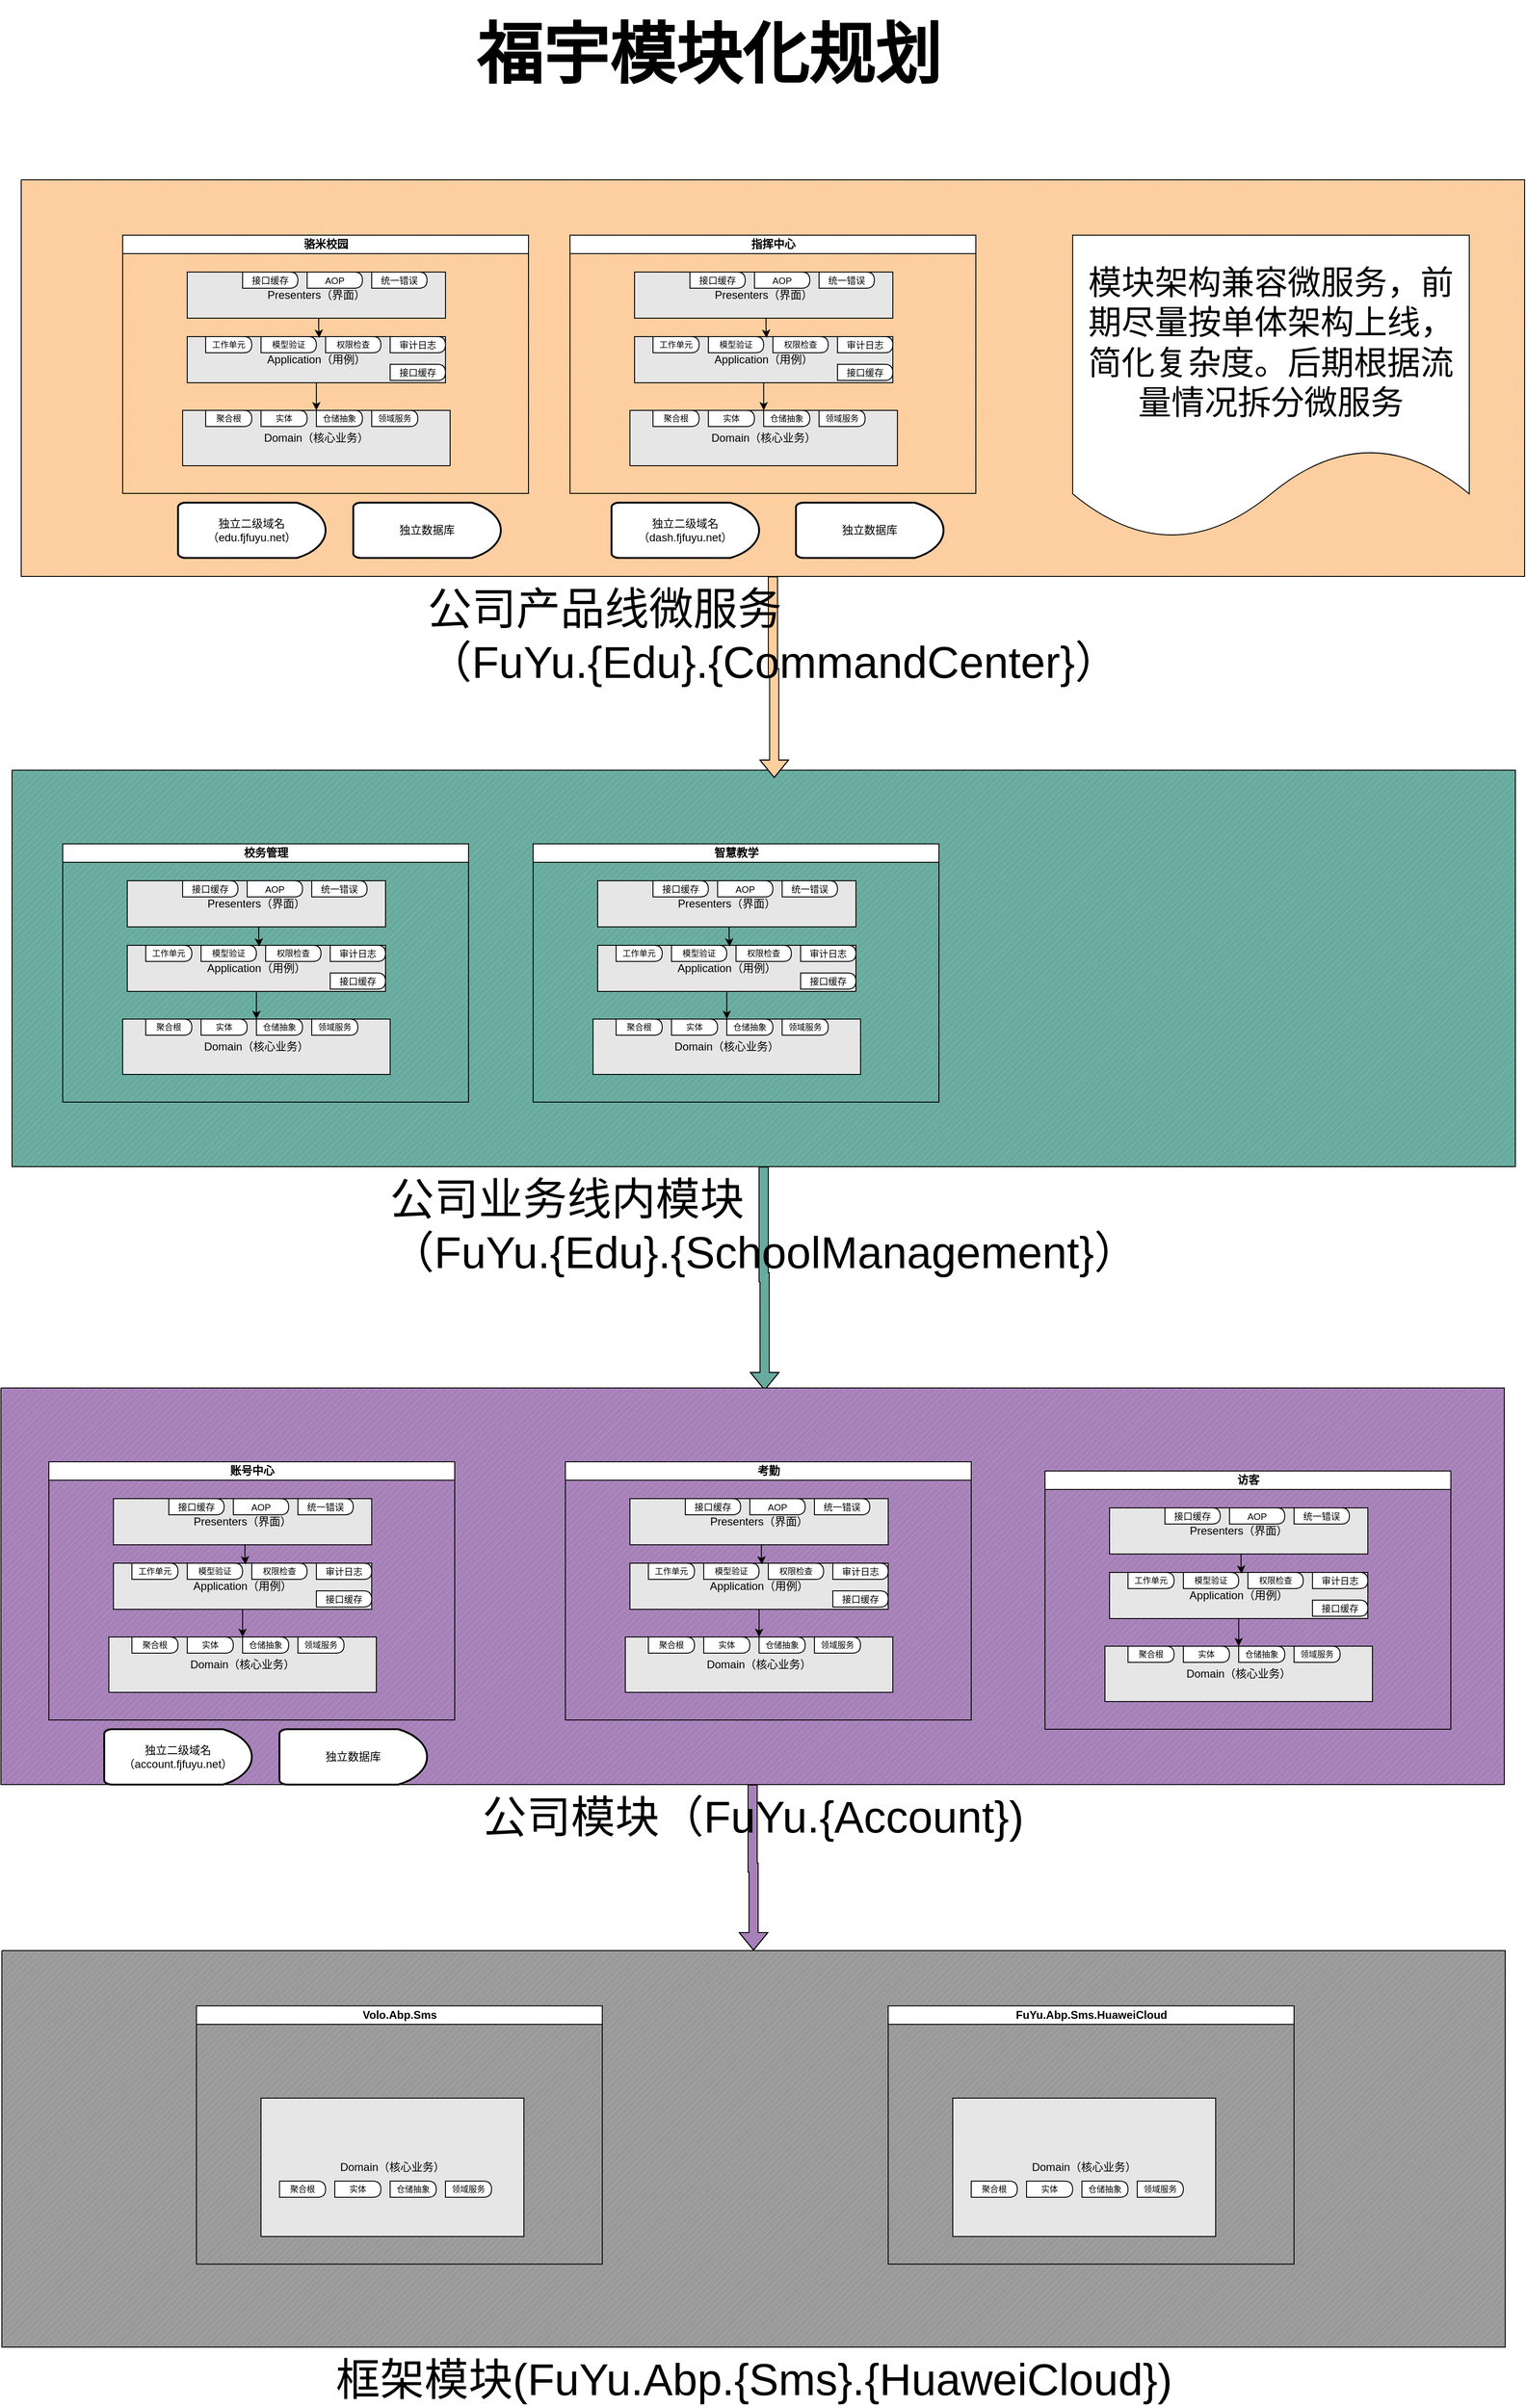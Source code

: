 <mxfile version="14.1.8" type="github">
  <diagram id="BtsXeyVJJ4-kWYxq3Xoa" name="Page-1">
    <mxGraphModel dx="2129" dy="870" grid="1" gridSize="10" guides="1" tooltips="1" connect="1" arrows="1" fold="1" page="1" pageScale="1" pageWidth="12000" pageHeight="16000" math="0" shadow="0">
      <root>
        <mxCell id="0" />
        <mxCell id="1" parent="0" />
        <mxCell id="oRWARCPo0QpvzxCij0XQ-233" style="edgeStyle=orthogonalEdgeStyle;shape=flexArrow;rounded=0;orthogonalLoop=1;jettySize=auto;html=1;exitX=0.5;exitY=1;exitDx=0;exitDy=0;exitPerimeter=0;fillColor=#67AB9F;entryX=0.508;entryY=0.006;entryDx=0;entryDy=0;entryPerimeter=0;" edge="1" parent="1" source="oRWARCPo0QpvzxCij0XQ-127" target="oRWARCPo0QpvzxCij0XQ-126">
          <mxGeometry relative="1" as="geometry">
            <mxPoint x="1645" y="1540" as="targetPoint" />
          </mxGeometry>
        </mxCell>
        <mxCell id="oRWARCPo0QpvzxCij0XQ-127" value="&lt;div style=&quot;text-align: left&quot;&gt;&lt;span style=&quot;font-size: 48px&quot;&gt;公司业务线内模块&lt;/span&gt;&lt;/div&gt;&lt;font style=&quot;font-size: 48px&quot;&gt;（FuYu.{Edu}.{SchoolManagement}）&lt;br&gt;&lt;/font&gt;" style="verticalLabelPosition=bottom;verticalAlign=top;html=1;shape=mxgraph.basic.patternFillRect;fillStyle=diag;step=5;fillStrokeWidth=0.2;fillStrokeColor=#dddddd;fillColor=#67AB9F;align=center;" vertex="1" parent="1">
          <mxGeometry x="830" y="880" width="1630" height="430" as="geometry" />
        </mxCell>
        <mxCell id="oRWARCPo0QpvzxCij0XQ-234" style="edgeStyle=orthogonalEdgeStyle;shape=flexArrow;rounded=0;orthogonalLoop=1;jettySize=auto;html=1;exitX=0.5;exitY=1;exitDx=0;exitDy=0;exitPerimeter=0;entryX=0.5;entryY=0;entryDx=0;entryDy=0;entryPerimeter=0;fillColor=#A680B8;" edge="1" parent="1" source="oRWARCPo0QpvzxCij0XQ-126" target="oRWARCPo0QpvzxCij0XQ-125">
          <mxGeometry relative="1" as="geometry" />
        </mxCell>
        <mxCell id="oRWARCPo0QpvzxCij0XQ-126" value="&lt;font style=&quot;font-size: 48px&quot;&gt;公司模块（FuYu.{Account})&lt;/font&gt;" style="verticalLabelPosition=bottom;verticalAlign=top;html=1;shape=mxgraph.basic.patternFillRect;fillStyle=diag;step=5;fillStrokeWidth=0.2;fillStrokeColor=#dddddd;fillColor=#A680B8;" vertex="1" parent="1">
          <mxGeometry x="818" y="1550" width="1630" height="430" as="geometry" />
        </mxCell>
        <mxCell id="oRWARCPo0QpvzxCij0XQ-125" value="&lt;font style=&quot;font-size: 48px&quot;&gt;框架模块(FuYu.Abp.{Sms}.{HuaweiCloud})&lt;/font&gt;" style="verticalLabelPosition=bottom;verticalAlign=top;html=1;shape=mxgraph.basic.patternFillRect;fillStyle=diag;step=5;fillStrokeWidth=0.2;fillStrokeColor=#dddddd;fillColor=#999999;" vertex="1" parent="1">
          <mxGeometry x="819" y="2160" width="1630" height="430" as="geometry" />
        </mxCell>
        <mxCell id="oRWARCPo0QpvzxCij0XQ-1" value="账号中心" style="swimlane;html=1;startSize=20;horizontal=1;containerType=tree;newEdgeStyle={&quot;edgeStyle&quot;:&quot;elbowEdgeStyle&quot;,&quot;startArrow&quot;:&quot;none&quot;,&quot;endArrow&quot;:&quot;none&quot;};" vertex="1" parent="1">
          <mxGeometry x="870" y="1630" width="440" height="280" as="geometry" />
        </mxCell>
        <UserObject label="Domain（核心业务）" treeRoot="1" id="oRWARCPo0QpvzxCij0XQ-4">
          <mxCell style="whiteSpace=wrap;html=1;align=center;treeFolding=1;treeMoving=1;newEdgeStyle={&quot;edgeStyle&quot;:&quot;elbowEdgeStyle&quot;,&quot;startArrow&quot;:&quot;none&quot;,&quot;endArrow&quot;:&quot;none&quot;};fillColor=#E6E6E6;" vertex="1" parent="oRWARCPo0QpvzxCij0XQ-1">
            <mxGeometry x="65" y="190" width="290" height="60" as="geometry" />
          </mxCell>
        </UserObject>
        <mxCell id="oRWARCPo0QpvzxCij0XQ-9" style="edgeStyle=orthogonalEdgeStyle;rounded=0;orthogonalLoop=1;jettySize=auto;html=1;exitX=0.5;exitY=1;exitDx=0;exitDy=0;" edge="1" parent="oRWARCPo0QpvzxCij0XQ-1" source="oRWARCPo0QpvzxCij0XQ-5" target="oRWARCPo0QpvzxCij0XQ-4">
          <mxGeometry relative="1" as="geometry" />
        </mxCell>
        <mxCell id="oRWARCPo0QpvzxCij0XQ-5" value="Application（用例）" style="whiteSpace=wrap;html=1;align=center;verticalAlign=middle;treeFolding=1;treeMoving=1;newEdgeStyle={&quot;edgeStyle&quot;:&quot;elbowEdgeStyle&quot;,&quot;startArrow&quot;:&quot;none&quot;,&quot;endArrow&quot;:&quot;none&quot;};fillColor=#E6E6E6;" vertex="1" parent="oRWARCPo0QpvzxCij0XQ-1">
          <mxGeometry x="70" y="110" width="280" height="50" as="geometry" />
        </mxCell>
        <UserObject label="Presenters" treeRoot="1" id="oRWARCPo0QpvzxCij0XQ-10">
          <mxCell style="whiteSpace=wrap;html=1;align=center;treeFolding=1;treeMoving=1;newEdgeStyle={&quot;edgeStyle&quot;:&quot;elbowEdgeStyle&quot;,&quot;startArrow&quot;:&quot;none&quot;,&quot;endArrow&quot;:&quot;none&quot;};" vertex="1" parent="oRWARCPo0QpvzxCij0XQ-1">
            <mxGeometry x="75" y="40" width="275" height="40" as="geometry" />
          </mxCell>
        </UserObject>
        <mxCell id="oRWARCPo0QpvzxCij0XQ-15" style="edgeStyle=orthogonalEdgeStyle;rounded=0;orthogonalLoop=1;jettySize=auto;html=1;entryX=0.511;entryY=0.028;entryDx=0;entryDy=0;entryPerimeter=0;" edge="1" parent="oRWARCPo0QpvzxCij0XQ-1" source="oRWARCPo0QpvzxCij0XQ-10" target="oRWARCPo0QpvzxCij0XQ-5">
          <mxGeometry relative="1" as="geometry">
            <mxPoint x="212.5" y="80" as="targetPoint" />
          </mxGeometry>
        </mxCell>
        <mxCell id="oRWARCPo0QpvzxCij0XQ-16" style="edgeStyle=orthogonalEdgeStyle;rounded=0;orthogonalLoop=1;jettySize=auto;html=1;entryX=0.511;entryY=0.028;entryDx=0;entryDy=0;entryPerimeter=0;" edge="1" target="oRWARCPo0QpvzxCij0XQ-17" source="oRWARCPo0QpvzxCij0XQ-10" parent="oRWARCPo0QpvzxCij0XQ-1">
          <mxGeometry relative="1" as="geometry">
            <mxPoint x="212.5" y="80" as="targetPoint" />
            <mxPoint x="522.5" y="220" as="sourcePoint" />
          </mxGeometry>
        </mxCell>
        <mxCell id="oRWARCPo0QpvzxCij0XQ-17" value="Presenters（界面）" style="whiteSpace=wrap;html=1;align=center;verticalAlign=middle;treeFolding=1;treeMoving=1;newEdgeStyle={&quot;edgeStyle&quot;:&quot;elbowEdgeStyle&quot;,&quot;startArrow&quot;:&quot;none&quot;,&quot;endArrow&quot;:&quot;none&quot;};fillColor=#E6E6E6;" vertex="1" parent="oRWARCPo0QpvzxCij0XQ-1">
          <mxGeometry x="70" y="40" width="280" height="50" as="geometry" />
        </mxCell>
        <mxCell id="oRWARCPo0QpvzxCij0XQ-21" value="&lt;font style=&quot;font-size: 9px&quot;&gt;工作单元&lt;/font&gt;" style="shape=delay;whiteSpace=wrap;html=1;fontSize=6;" vertex="1" parent="oRWARCPo0QpvzxCij0XQ-1">
          <mxGeometry x="90" y="110" width="50" height="17.5" as="geometry" />
        </mxCell>
        <mxCell id="oRWARCPo0QpvzxCij0XQ-22" value="&lt;font style=&quot;font-size: 9px&quot;&gt;模型验证&lt;/font&gt;" style="shape=delay;whiteSpace=wrap;html=1;fontSize=6;" vertex="1" parent="oRWARCPo0QpvzxCij0XQ-1">
          <mxGeometry x="150" y="110" width="60" height="17.5" as="geometry" />
        </mxCell>
        <mxCell id="oRWARCPo0QpvzxCij0XQ-23" value="&lt;font style=&quot;font-size: 9px&quot;&gt;权限检查&lt;/font&gt;" style="shape=delay;whiteSpace=wrap;html=1;fontSize=6;" vertex="1" parent="oRWARCPo0QpvzxCij0XQ-1">
          <mxGeometry x="220" y="110" width="60" height="17.5" as="geometry" />
        </mxCell>
        <mxCell id="oRWARCPo0QpvzxCij0XQ-24" value="&lt;font size=&quot;1&quot;&gt;审计日志&lt;/font&gt;" style="shape=delay;whiteSpace=wrap;html=1;fontSize=6;" vertex="1" parent="oRWARCPo0QpvzxCij0XQ-1">
          <mxGeometry x="290" y="110" width="60" height="17.5" as="geometry" />
        </mxCell>
        <mxCell id="oRWARCPo0QpvzxCij0XQ-25" value="&lt;font size=&quot;1&quot;&gt;接口缓存&lt;/font&gt;" style="shape=delay;whiteSpace=wrap;html=1;fontSize=6;" vertex="1" parent="oRWARCPo0QpvzxCij0XQ-1">
          <mxGeometry x="290" y="140" width="60" height="17.5" as="geometry" />
        </mxCell>
        <mxCell id="oRWARCPo0QpvzxCij0XQ-27" value="&lt;font size=&quot;1&quot;&gt;接口缓存&lt;/font&gt;" style="shape=delay;whiteSpace=wrap;html=1;fontSize=6;" vertex="1" parent="oRWARCPo0QpvzxCij0XQ-1">
          <mxGeometry x="130" y="40" width="60" height="17.5" as="geometry" />
        </mxCell>
        <mxCell id="oRWARCPo0QpvzxCij0XQ-28" value="&lt;font style=&quot;font-size: 9px&quot;&gt;聚合根&lt;/font&gt;" style="shape=delay;whiteSpace=wrap;html=1;fontSize=6;" vertex="1" parent="oRWARCPo0QpvzxCij0XQ-1">
          <mxGeometry x="90" y="190" width="50" height="17.5" as="geometry" />
        </mxCell>
        <mxCell id="oRWARCPo0QpvzxCij0XQ-29" value="&lt;font style=&quot;font-size: 9px&quot;&gt;实体&lt;/font&gt;" style="shape=delay;whiteSpace=wrap;html=1;fontSize=6;" vertex="1" parent="oRWARCPo0QpvzxCij0XQ-1">
          <mxGeometry x="150" y="190" width="50" height="17.5" as="geometry" />
        </mxCell>
        <mxCell id="oRWARCPo0QpvzxCij0XQ-30" value="&lt;font style=&quot;font-size: 9px&quot;&gt;仓储抽象&lt;/font&gt;" style="shape=delay;whiteSpace=wrap;html=1;fontSize=6;" vertex="1" parent="oRWARCPo0QpvzxCij0XQ-1">
          <mxGeometry x="210" y="190" width="50" height="17.5" as="geometry" />
        </mxCell>
        <mxCell id="oRWARCPo0QpvzxCij0XQ-32" value="&lt;font size=&quot;1&quot;&gt;AOP&lt;/font&gt;" style="shape=delay;whiteSpace=wrap;html=1;fontSize=6;" vertex="1" parent="oRWARCPo0QpvzxCij0XQ-1">
          <mxGeometry x="200" y="40" width="60" height="17.5" as="geometry" />
        </mxCell>
        <mxCell id="oRWARCPo0QpvzxCij0XQ-33" value="&lt;font size=&quot;1&quot;&gt;统一错误&lt;/font&gt;" style="shape=delay;whiteSpace=wrap;html=1;fontSize=6;" vertex="1" parent="oRWARCPo0QpvzxCij0XQ-1">
          <mxGeometry x="270" y="40" width="60" height="17.5" as="geometry" />
        </mxCell>
        <mxCell id="oRWARCPo0QpvzxCij0XQ-34" value="&lt;font style=&quot;font-size: 9px&quot;&gt;领域服务&lt;/font&gt;" style="shape=delay;whiteSpace=wrap;html=1;fontSize=6;" vertex="1" parent="oRWARCPo0QpvzxCij0XQ-1">
          <mxGeometry x="270" y="190" width="50" height="17.5" as="geometry" />
        </mxCell>
        <mxCell id="oRWARCPo0QpvzxCij0XQ-35" value="校务管理" style="swimlane;html=1;startSize=20;horizontal=1;containerType=tree;newEdgeStyle={&quot;edgeStyle&quot;:&quot;elbowEdgeStyle&quot;,&quot;startArrow&quot;:&quot;none&quot;,&quot;endArrow&quot;:&quot;none&quot;};" vertex="1" parent="1">
          <mxGeometry x="885" y="960" width="440" height="280" as="geometry" />
        </mxCell>
        <UserObject label="Domain（核心业务）" treeRoot="1" id="oRWARCPo0QpvzxCij0XQ-36">
          <mxCell style="whiteSpace=wrap;html=1;align=center;treeFolding=1;treeMoving=1;newEdgeStyle={&quot;edgeStyle&quot;:&quot;elbowEdgeStyle&quot;,&quot;startArrow&quot;:&quot;none&quot;,&quot;endArrow&quot;:&quot;none&quot;};fillColor=#E6E6E6;" vertex="1" parent="oRWARCPo0QpvzxCij0XQ-35">
            <mxGeometry x="65" y="190" width="290" height="60" as="geometry" />
          </mxCell>
        </UserObject>
        <mxCell id="oRWARCPo0QpvzxCij0XQ-37" style="edgeStyle=orthogonalEdgeStyle;rounded=0;orthogonalLoop=1;jettySize=auto;html=1;exitX=0.5;exitY=1;exitDx=0;exitDy=0;" edge="1" parent="oRWARCPo0QpvzxCij0XQ-35" source="oRWARCPo0QpvzxCij0XQ-38" target="oRWARCPo0QpvzxCij0XQ-36">
          <mxGeometry relative="1" as="geometry" />
        </mxCell>
        <mxCell id="oRWARCPo0QpvzxCij0XQ-38" value="Application（用例）" style="whiteSpace=wrap;html=1;align=center;verticalAlign=middle;treeFolding=1;treeMoving=1;newEdgeStyle={&quot;edgeStyle&quot;:&quot;elbowEdgeStyle&quot;,&quot;startArrow&quot;:&quot;none&quot;,&quot;endArrow&quot;:&quot;none&quot;};fillColor=#E6E6E6;" vertex="1" parent="oRWARCPo0QpvzxCij0XQ-35">
          <mxGeometry x="70" y="110" width="280" height="50" as="geometry" />
        </mxCell>
        <UserObject label="Presenters" treeRoot="1" id="oRWARCPo0QpvzxCij0XQ-39">
          <mxCell style="whiteSpace=wrap;html=1;align=center;treeFolding=1;treeMoving=1;newEdgeStyle={&quot;edgeStyle&quot;:&quot;elbowEdgeStyle&quot;,&quot;startArrow&quot;:&quot;none&quot;,&quot;endArrow&quot;:&quot;none&quot;};" vertex="1" parent="oRWARCPo0QpvzxCij0XQ-35">
            <mxGeometry x="75" y="40" width="275" height="40" as="geometry" />
          </mxCell>
        </UserObject>
        <mxCell id="oRWARCPo0QpvzxCij0XQ-40" style="edgeStyle=orthogonalEdgeStyle;rounded=0;orthogonalLoop=1;jettySize=auto;html=1;entryX=0.511;entryY=0.028;entryDx=0;entryDy=0;entryPerimeter=0;" edge="1" parent="oRWARCPo0QpvzxCij0XQ-35" source="oRWARCPo0QpvzxCij0XQ-39" target="oRWARCPo0QpvzxCij0XQ-38">
          <mxGeometry relative="1" as="geometry">
            <mxPoint x="212.5" y="80" as="targetPoint" />
          </mxGeometry>
        </mxCell>
        <mxCell id="oRWARCPo0QpvzxCij0XQ-41" style="edgeStyle=orthogonalEdgeStyle;rounded=0;orthogonalLoop=1;jettySize=auto;html=1;entryX=0.511;entryY=0.028;entryDx=0;entryDy=0;entryPerimeter=0;" edge="1" parent="oRWARCPo0QpvzxCij0XQ-35" source="oRWARCPo0QpvzxCij0XQ-39" target="oRWARCPo0QpvzxCij0XQ-42">
          <mxGeometry relative="1" as="geometry">
            <mxPoint x="212.5" y="80" as="targetPoint" />
            <mxPoint x="522.5" y="220" as="sourcePoint" />
          </mxGeometry>
        </mxCell>
        <mxCell id="oRWARCPo0QpvzxCij0XQ-42" value="Presenters（界面）" style="whiteSpace=wrap;html=1;align=center;verticalAlign=middle;treeFolding=1;treeMoving=1;newEdgeStyle={&quot;edgeStyle&quot;:&quot;elbowEdgeStyle&quot;,&quot;startArrow&quot;:&quot;none&quot;,&quot;endArrow&quot;:&quot;none&quot;};fillColor=#E6E6E6;" vertex="1" parent="oRWARCPo0QpvzxCij0XQ-35">
          <mxGeometry x="70" y="40" width="280" height="50" as="geometry" />
        </mxCell>
        <mxCell id="oRWARCPo0QpvzxCij0XQ-43" value="&lt;font style=&quot;font-size: 9px&quot;&gt;工作单元&lt;/font&gt;" style="shape=delay;whiteSpace=wrap;html=1;fontSize=6;" vertex="1" parent="oRWARCPo0QpvzxCij0XQ-35">
          <mxGeometry x="90" y="110" width="50" height="17.5" as="geometry" />
        </mxCell>
        <mxCell id="oRWARCPo0QpvzxCij0XQ-44" value="&lt;font style=&quot;font-size: 9px&quot;&gt;模型验证&lt;/font&gt;" style="shape=delay;whiteSpace=wrap;html=1;fontSize=6;" vertex="1" parent="oRWARCPo0QpvzxCij0XQ-35">
          <mxGeometry x="150" y="110" width="60" height="17.5" as="geometry" />
        </mxCell>
        <mxCell id="oRWARCPo0QpvzxCij0XQ-45" value="&lt;font style=&quot;font-size: 9px&quot;&gt;权限检查&lt;/font&gt;" style="shape=delay;whiteSpace=wrap;html=1;fontSize=6;" vertex="1" parent="oRWARCPo0QpvzxCij0XQ-35">
          <mxGeometry x="220" y="110" width="60" height="17.5" as="geometry" />
        </mxCell>
        <mxCell id="oRWARCPo0QpvzxCij0XQ-46" value="&lt;font size=&quot;1&quot;&gt;审计日志&lt;/font&gt;" style="shape=delay;whiteSpace=wrap;html=1;fontSize=6;" vertex="1" parent="oRWARCPo0QpvzxCij0XQ-35">
          <mxGeometry x="290" y="110" width="60" height="17.5" as="geometry" />
        </mxCell>
        <mxCell id="oRWARCPo0QpvzxCij0XQ-47" value="&lt;font size=&quot;1&quot;&gt;接口缓存&lt;/font&gt;" style="shape=delay;whiteSpace=wrap;html=1;fontSize=6;" vertex="1" parent="oRWARCPo0QpvzxCij0XQ-35">
          <mxGeometry x="290" y="140" width="60" height="17.5" as="geometry" />
        </mxCell>
        <mxCell id="oRWARCPo0QpvzxCij0XQ-48" value="&lt;font size=&quot;1&quot;&gt;接口缓存&lt;/font&gt;" style="shape=delay;whiteSpace=wrap;html=1;fontSize=6;" vertex="1" parent="oRWARCPo0QpvzxCij0XQ-35">
          <mxGeometry x="130" y="40" width="60" height="17.5" as="geometry" />
        </mxCell>
        <mxCell id="oRWARCPo0QpvzxCij0XQ-49" value="&lt;font style=&quot;font-size: 9px&quot;&gt;聚合根&lt;/font&gt;" style="shape=delay;whiteSpace=wrap;html=1;fontSize=6;" vertex="1" parent="oRWARCPo0QpvzxCij0XQ-35">
          <mxGeometry x="90" y="190" width="50" height="17.5" as="geometry" />
        </mxCell>
        <mxCell id="oRWARCPo0QpvzxCij0XQ-50" value="&lt;font style=&quot;font-size: 9px&quot;&gt;实体&lt;/font&gt;" style="shape=delay;whiteSpace=wrap;html=1;fontSize=6;" vertex="1" parent="oRWARCPo0QpvzxCij0XQ-35">
          <mxGeometry x="150" y="190" width="50" height="17.5" as="geometry" />
        </mxCell>
        <mxCell id="oRWARCPo0QpvzxCij0XQ-51" value="&lt;font style=&quot;font-size: 9px&quot;&gt;仓储抽象&lt;/font&gt;" style="shape=delay;whiteSpace=wrap;html=1;fontSize=6;" vertex="1" parent="oRWARCPo0QpvzxCij0XQ-35">
          <mxGeometry x="210" y="190" width="50" height="17.5" as="geometry" />
        </mxCell>
        <mxCell id="oRWARCPo0QpvzxCij0XQ-52" value="&lt;font size=&quot;1&quot;&gt;AOP&lt;/font&gt;" style="shape=delay;whiteSpace=wrap;html=1;fontSize=6;" vertex="1" parent="oRWARCPo0QpvzxCij0XQ-35">
          <mxGeometry x="200" y="40" width="60" height="17.5" as="geometry" />
        </mxCell>
        <mxCell id="oRWARCPo0QpvzxCij0XQ-53" value="&lt;font size=&quot;1&quot;&gt;统一错误&lt;/font&gt;" style="shape=delay;whiteSpace=wrap;html=1;fontSize=6;" vertex="1" parent="oRWARCPo0QpvzxCij0XQ-35">
          <mxGeometry x="270" y="40" width="60" height="17.5" as="geometry" />
        </mxCell>
        <mxCell id="oRWARCPo0QpvzxCij0XQ-54" value="&lt;font style=&quot;font-size: 9px&quot;&gt;领域服务&lt;/font&gt;" style="shape=delay;whiteSpace=wrap;html=1;fontSize=6;" vertex="1" parent="oRWARCPo0QpvzxCij0XQ-35">
          <mxGeometry x="270" y="190" width="50" height="17.5" as="geometry" />
        </mxCell>
        <mxCell id="oRWARCPo0QpvzxCij0XQ-56" value="Volo.Abp.Sms" style="swimlane;html=1;startSize=20;horizontal=1;containerType=tree;newEdgeStyle={&quot;edgeStyle&quot;:&quot;elbowEdgeStyle&quot;,&quot;startArrow&quot;:&quot;none&quot;,&quot;endArrow&quot;:&quot;none&quot;};" vertex="1" parent="1">
          <mxGeometry x="1030" y="2220" width="440" height="280" as="geometry" />
        </mxCell>
        <UserObject label="Domain（核心业务）" treeRoot="1" id="oRWARCPo0QpvzxCij0XQ-57">
          <mxCell style="whiteSpace=wrap;html=1;align=center;treeFolding=1;treeMoving=1;newEdgeStyle={&quot;edgeStyle&quot;:&quot;elbowEdgeStyle&quot;,&quot;startArrow&quot;:&quot;none&quot;,&quot;endArrow&quot;:&quot;none&quot;};fillColor=#E6E6E6;" vertex="1" parent="oRWARCPo0QpvzxCij0XQ-56">
            <mxGeometry x="70" y="100" width="285" height="150" as="geometry" />
          </mxCell>
        </UserObject>
        <mxCell id="oRWARCPo0QpvzxCij0XQ-70" value="&lt;font style=&quot;font-size: 9px&quot;&gt;聚合根&lt;/font&gt;" style="shape=delay;whiteSpace=wrap;html=1;fontSize=6;" vertex="1" parent="oRWARCPo0QpvzxCij0XQ-56">
          <mxGeometry x="90" y="190" width="50" height="17.5" as="geometry" />
        </mxCell>
        <mxCell id="oRWARCPo0QpvzxCij0XQ-71" value="&lt;font style=&quot;font-size: 9px&quot;&gt;实体&lt;/font&gt;" style="shape=delay;whiteSpace=wrap;html=1;fontSize=6;" vertex="1" parent="oRWARCPo0QpvzxCij0XQ-56">
          <mxGeometry x="150" y="190" width="50" height="17.5" as="geometry" />
        </mxCell>
        <mxCell id="oRWARCPo0QpvzxCij0XQ-72" value="&lt;font style=&quot;font-size: 9px&quot;&gt;仓储抽象&lt;/font&gt;" style="shape=delay;whiteSpace=wrap;html=1;fontSize=6;" vertex="1" parent="oRWARCPo0QpvzxCij0XQ-56">
          <mxGeometry x="210" y="190" width="50" height="17.5" as="geometry" />
        </mxCell>
        <mxCell id="oRWARCPo0QpvzxCij0XQ-75" value="&lt;font style=&quot;font-size: 9px&quot;&gt;领域服务&lt;/font&gt;" style="shape=delay;whiteSpace=wrap;html=1;fontSize=6;" vertex="1" parent="oRWARCPo0QpvzxCij0XQ-56">
          <mxGeometry x="270" y="190" width="50" height="17.5" as="geometry" />
        </mxCell>
        <mxCell id="oRWARCPo0QpvzxCij0XQ-114" value="FuYu.Abp.Sms.HuaweiCloud" style="swimlane;html=1;startSize=20;horizontal=1;containerType=tree;newEdgeStyle={&quot;edgeStyle&quot;:&quot;elbowEdgeStyle&quot;,&quot;startArrow&quot;:&quot;none&quot;,&quot;endArrow&quot;:&quot;none&quot;};" vertex="1" parent="1">
          <mxGeometry x="1780" y="2220" width="440" height="280" as="geometry" />
        </mxCell>
        <UserObject label="Domain（核心业务）" treeRoot="1" id="oRWARCPo0QpvzxCij0XQ-115">
          <mxCell style="whiteSpace=wrap;html=1;align=center;treeFolding=1;treeMoving=1;newEdgeStyle={&quot;edgeStyle&quot;:&quot;elbowEdgeStyle&quot;,&quot;startArrow&quot;:&quot;none&quot;,&quot;endArrow&quot;:&quot;none&quot;};fillColor=#E6E6E6;" vertex="1" parent="oRWARCPo0QpvzxCij0XQ-114">
            <mxGeometry x="70" y="100" width="285" height="150" as="geometry" />
          </mxCell>
        </UserObject>
        <mxCell id="oRWARCPo0QpvzxCij0XQ-116" value="&lt;font style=&quot;font-size: 9px&quot;&gt;聚合根&lt;/font&gt;" style="shape=delay;whiteSpace=wrap;html=1;fontSize=6;" vertex="1" parent="oRWARCPo0QpvzxCij0XQ-114">
          <mxGeometry x="90" y="190" width="50" height="17.5" as="geometry" />
        </mxCell>
        <mxCell id="oRWARCPo0QpvzxCij0XQ-117" value="&lt;font style=&quot;font-size: 9px&quot;&gt;实体&lt;/font&gt;" style="shape=delay;whiteSpace=wrap;html=1;fontSize=6;" vertex="1" parent="oRWARCPo0QpvzxCij0XQ-114">
          <mxGeometry x="150" y="190" width="50" height="17.5" as="geometry" />
        </mxCell>
        <mxCell id="oRWARCPo0QpvzxCij0XQ-118" value="&lt;font style=&quot;font-size: 9px&quot;&gt;仓储抽象&lt;/font&gt;" style="shape=delay;whiteSpace=wrap;html=1;fontSize=6;" vertex="1" parent="oRWARCPo0QpvzxCij0XQ-114">
          <mxGeometry x="210" y="190" width="50" height="17.5" as="geometry" />
        </mxCell>
        <mxCell id="oRWARCPo0QpvzxCij0XQ-119" value="&lt;font style=&quot;font-size: 9px&quot;&gt;领域服务&lt;/font&gt;" style="shape=delay;whiteSpace=wrap;html=1;fontSize=6;" vertex="1" parent="oRWARCPo0QpvzxCij0XQ-114">
          <mxGeometry x="270" y="190" width="50" height="17.5" as="geometry" />
        </mxCell>
        <mxCell id="oRWARCPo0QpvzxCij0XQ-131" value="智慧教学" style="swimlane;html=1;startSize=20;horizontal=1;containerType=tree;newEdgeStyle={&quot;edgeStyle&quot;:&quot;elbowEdgeStyle&quot;,&quot;startArrow&quot;:&quot;none&quot;,&quot;endArrow&quot;:&quot;none&quot;};" vertex="1" parent="1">
          <mxGeometry x="1395" y="960" width="440" height="280" as="geometry" />
        </mxCell>
        <UserObject label="Domain（核心业务）" treeRoot="1" id="oRWARCPo0QpvzxCij0XQ-132">
          <mxCell style="whiteSpace=wrap;html=1;align=center;treeFolding=1;treeMoving=1;newEdgeStyle={&quot;edgeStyle&quot;:&quot;elbowEdgeStyle&quot;,&quot;startArrow&quot;:&quot;none&quot;,&quot;endArrow&quot;:&quot;none&quot;};fillColor=#E6E6E6;" vertex="1" parent="oRWARCPo0QpvzxCij0XQ-131">
            <mxGeometry x="65" y="190" width="290" height="60" as="geometry" />
          </mxCell>
        </UserObject>
        <mxCell id="oRWARCPo0QpvzxCij0XQ-133" style="edgeStyle=orthogonalEdgeStyle;rounded=0;orthogonalLoop=1;jettySize=auto;html=1;exitX=0.5;exitY=1;exitDx=0;exitDy=0;" edge="1" parent="oRWARCPo0QpvzxCij0XQ-131" source="oRWARCPo0QpvzxCij0XQ-134" target="oRWARCPo0QpvzxCij0XQ-132">
          <mxGeometry relative="1" as="geometry" />
        </mxCell>
        <mxCell id="oRWARCPo0QpvzxCij0XQ-134" value="Application（用例）" style="whiteSpace=wrap;html=1;align=center;verticalAlign=middle;treeFolding=1;treeMoving=1;newEdgeStyle={&quot;edgeStyle&quot;:&quot;elbowEdgeStyle&quot;,&quot;startArrow&quot;:&quot;none&quot;,&quot;endArrow&quot;:&quot;none&quot;};fillColor=#E6E6E6;" vertex="1" parent="oRWARCPo0QpvzxCij0XQ-131">
          <mxGeometry x="70" y="110" width="280" height="50" as="geometry" />
        </mxCell>
        <UserObject label="Presenters" treeRoot="1" id="oRWARCPo0QpvzxCij0XQ-135">
          <mxCell style="whiteSpace=wrap;html=1;align=center;treeFolding=1;treeMoving=1;newEdgeStyle={&quot;edgeStyle&quot;:&quot;elbowEdgeStyle&quot;,&quot;startArrow&quot;:&quot;none&quot;,&quot;endArrow&quot;:&quot;none&quot;};" vertex="1" parent="oRWARCPo0QpvzxCij0XQ-131">
            <mxGeometry x="75" y="40" width="275" height="40" as="geometry" />
          </mxCell>
        </UserObject>
        <mxCell id="oRWARCPo0QpvzxCij0XQ-136" style="edgeStyle=orthogonalEdgeStyle;rounded=0;orthogonalLoop=1;jettySize=auto;html=1;entryX=0.511;entryY=0.028;entryDx=0;entryDy=0;entryPerimeter=0;" edge="1" parent="oRWARCPo0QpvzxCij0XQ-131" source="oRWARCPo0QpvzxCij0XQ-135" target="oRWARCPo0QpvzxCij0XQ-134">
          <mxGeometry relative="1" as="geometry">
            <mxPoint x="212.5" y="80" as="targetPoint" />
          </mxGeometry>
        </mxCell>
        <mxCell id="oRWARCPo0QpvzxCij0XQ-137" style="edgeStyle=orthogonalEdgeStyle;rounded=0;orthogonalLoop=1;jettySize=auto;html=1;entryX=0.511;entryY=0.028;entryDx=0;entryDy=0;entryPerimeter=0;" edge="1" parent="oRWARCPo0QpvzxCij0XQ-131" source="oRWARCPo0QpvzxCij0XQ-135" target="oRWARCPo0QpvzxCij0XQ-138">
          <mxGeometry relative="1" as="geometry">
            <mxPoint x="212.5" y="80" as="targetPoint" />
            <mxPoint x="522.5" y="220" as="sourcePoint" />
          </mxGeometry>
        </mxCell>
        <mxCell id="oRWARCPo0QpvzxCij0XQ-138" value="Presenters（界面）" style="whiteSpace=wrap;html=1;align=center;verticalAlign=middle;treeFolding=1;treeMoving=1;newEdgeStyle={&quot;edgeStyle&quot;:&quot;elbowEdgeStyle&quot;,&quot;startArrow&quot;:&quot;none&quot;,&quot;endArrow&quot;:&quot;none&quot;};fillColor=#E6E6E6;" vertex="1" parent="oRWARCPo0QpvzxCij0XQ-131">
          <mxGeometry x="70" y="40" width="280" height="50" as="geometry" />
        </mxCell>
        <mxCell id="oRWARCPo0QpvzxCij0XQ-139" value="&lt;font style=&quot;font-size: 9px&quot;&gt;工作单元&lt;/font&gt;" style="shape=delay;whiteSpace=wrap;html=1;fontSize=6;" vertex="1" parent="oRWARCPo0QpvzxCij0XQ-131">
          <mxGeometry x="90" y="110" width="50" height="17.5" as="geometry" />
        </mxCell>
        <mxCell id="oRWARCPo0QpvzxCij0XQ-140" value="&lt;font style=&quot;font-size: 9px&quot;&gt;模型验证&lt;/font&gt;" style="shape=delay;whiteSpace=wrap;html=1;fontSize=6;" vertex="1" parent="oRWARCPo0QpvzxCij0XQ-131">
          <mxGeometry x="150" y="110" width="60" height="17.5" as="geometry" />
        </mxCell>
        <mxCell id="oRWARCPo0QpvzxCij0XQ-141" value="&lt;font style=&quot;font-size: 9px&quot;&gt;权限检查&lt;/font&gt;" style="shape=delay;whiteSpace=wrap;html=1;fontSize=6;" vertex="1" parent="oRWARCPo0QpvzxCij0XQ-131">
          <mxGeometry x="220" y="110" width="60" height="17.5" as="geometry" />
        </mxCell>
        <mxCell id="oRWARCPo0QpvzxCij0XQ-142" value="&lt;font size=&quot;1&quot;&gt;审计日志&lt;/font&gt;" style="shape=delay;whiteSpace=wrap;html=1;fontSize=6;" vertex="1" parent="oRWARCPo0QpvzxCij0XQ-131">
          <mxGeometry x="290" y="110" width="60" height="17.5" as="geometry" />
        </mxCell>
        <mxCell id="oRWARCPo0QpvzxCij0XQ-143" value="&lt;font size=&quot;1&quot;&gt;接口缓存&lt;/font&gt;" style="shape=delay;whiteSpace=wrap;html=1;fontSize=6;" vertex="1" parent="oRWARCPo0QpvzxCij0XQ-131">
          <mxGeometry x="290" y="140" width="60" height="17.5" as="geometry" />
        </mxCell>
        <mxCell id="oRWARCPo0QpvzxCij0XQ-144" value="&lt;font size=&quot;1&quot;&gt;接口缓存&lt;/font&gt;" style="shape=delay;whiteSpace=wrap;html=1;fontSize=6;" vertex="1" parent="oRWARCPo0QpvzxCij0XQ-131">
          <mxGeometry x="130" y="40" width="60" height="17.5" as="geometry" />
        </mxCell>
        <mxCell id="oRWARCPo0QpvzxCij0XQ-145" value="&lt;font style=&quot;font-size: 9px&quot;&gt;聚合根&lt;/font&gt;" style="shape=delay;whiteSpace=wrap;html=1;fontSize=6;" vertex="1" parent="oRWARCPo0QpvzxCij0XQ-131">
          <mxGeometry x="90" y="190" width="50" height="17.5" as="geometry" />
        </mxCell>
        <mxCell id="oRWARCPo0QpvzxCij0XQ-146" value="&lt;font style=&quot;font-size: 9px&quot;&gt;实体&lt;/font&gt;" style="shape=delay;whiteSpace=wrap;html=1;fontSize=6;" vertex="1" parent="oRWARCPo0QpvzxCij0XQ-131">
          <mxGeometry x="150" y="190" width="50" height="17.5" as="geometry" />
        </mxCell>
        <mxCell id="oRWARCPo0QpvzxCij0XQ-147" value="&lt;font style=&quot;font-size: 9px&quot;&gt;仓储抽象&lt;/font&gt;" style="shape=delay;whiteSpace=wrap;html=1;fontSize=6;" vertex="1" parent="oRWARCPo0QpvzxCij0XQ-131">
          <mxGeometry x="210" y="190" width="50" height="17.5" as="geometry" />
        </mxCell>
        <mxCell id="oRWARCPo0QpvzxCij0XQ-148" value="&lt;font size=&quot;1&quot;&gt;AOP&lt;/font&gt;" style="shape=delay;whiteSpace=wrap;html=1;fontSize=6;" vertex="1" parent="oRWARCPo0QpvzxCij0XQ-131">
          <mxGeometry x="200" y="40" width="60" height="17.5" as="geometry" />
        </mxCell>
        <mxCell id="oRWARCPo0QpvzxCij0XQ-149" value="&lt;font size=&quot;1&quot;&gt;统一错误&lt;/font&gt;" style="shape=delay;whiteSpace=wrap;html=1;fontSize=6;" vertex="1" parent="oRWARCPo0QpvzxCij0XQ-131">
          <mxGeometry x="270" y="40" width="60" height="17.5" as="geometry" />
        </mxCell>
        <mxCell id="oRWARCPo0QpvzxCij0XQ-150" value="&lt;font style=&quot;font-size: 9px&quot;&gt;领域服务&lt;/font&gt;" style="shape=delay;whiteSpace=wrap;html=1;fontSize=6;" vertex="1" parent="oRWARCPo0QpvzxCij0XQ-131">
          <mxGeometry x="270" y="190" width="50" height="17.5" as="geometry" />
        </mxCell>
        <mxCell id="oRWARCPo0QpvzxCij0XQ-232" style="edgeStyle=orthogonalEdgeStyle;rounded=0;orthogonalLoop=1;jettySize=auto;html=1;entryX=0.507;entryY=0.02;entryDx=0;entryDy=0;entryPerimeter=0;shape=flexArrow;fillColor=#FFCE9F;" edge="1" parent="1" source="oRWARCPo0QpvzxCij0XQ-151" target="oRWARCPo0QpvzxCij0XQ-127">
          <mxGeometry relative="1" as="geometry" />
        </mxCell>
        <mxCell id="oRWARCPo0QpvzxCij0XQ-151" value="&lt;div style=&quot;text-align: left&quot;&gt;&lt;span style=&quot;font-size: 48px&quot;&gt;公司产品线微服务&lt;/span&gt;&lt;/div&gt;&lt;font style=&quot;font-size: 48px&quot;&gt;（FuYu.{Edu}.{CommandCenter}）&lt;br&gt;&lt;/font&gt;" style="verticalLabelPosition=bottom;verticalAlign=top;html=1;shape=mxgraph.basic.patternFillRect;fillStyle=diag;step=5;fillStrokeWidth=0.2;fillStrokeColor=#dddddd;fillColor=#FFCE9F;align=center;" vertex="1" parent="1">
          <mxGeometry x="840" y="240" width="1630" height="430" as="geometry" />
        </mxCell>
        <mxCell id="oRWARCPo0QpvzxCij0XQ-152" value="考勤" style="swimlane;html=1;startSize=20;horizontal=1;containerType=tree;newEdgeStyle={&quot;edgeStyle&quot;:&quot;elbowEdgeStyle&quot;,&quot;startArrow&quot;:&quot;none&quot;,&quot;endArrow&quot;:&quot;none&quot;};" vertex="1" parent="1">
          <mxGeometry x="1430" y="1630" width="440" height="280" as="geometry" />
        </mxCell>
        <UserObject label="Domain（核心业务）" treeRoot="1" id="oRWARCPo0QpvzxCij0XQ-153">
          <mxCell style="whiteSpace=wrap;html=1;align=center;treeFolding=1;treeMoving=1;newEdgeStyle={&quot;edgeStyle&quot;:&quot;elbowEdgeStyle&quot;,&quot;startArrow&quot;:&quot;none&quot;,&quot;endArrow&quot;:&quot;none&quot;};fillColor=#E6E6E6;" vertex="1" parent="oRWARCPo0QpvzxCij0XQ-152">
            <mxGeometry x="65" y="190" width="290" height="60" as="geometry" />
          </mxCell>
        </UserObject>
        <mxCell id="oRWARCPo0QpvzxCij0XQ-154" style="edgeStyle=orthogonalEdgeStyle;rounded=0;orthogonalLoop=1;jettySize=auto;html=1;exitX=0.5;exitY=1;exitDx=0;exitDy=0;" edge="1" parent="oRWARCPo0QpvzxCij0XQ-152" source="oRWARCPo0QpvzxCij0XQ-155" target="oRWARCPo0QpvzxCij0XQ-153">
          <mxGeometry relative="1" as="geometry" />
        </mxCell>
        <mxCell id="oRWARCPo0QpvzxCij0XQ-155" value="Application（用例）" style="whiteSpace=wrap;html=1;align=center;verticalAlign=middle;treeFolding=1;treeMoving=1;newEdgeStyle={&quot;edgeStyle&quot;:&quot;elbowEdgeStyle&quot;,&quot;startArrow&quot;:&quot;none&quot;,&quot;endArrow&quot;:&quot;none&quot;};fillColor=#E6E6E6;" vertex="1" parent="oRWARCPo0QpvzxCij0XQ-152">
          <mxGeometry x="70" y="110" width="280" height="50" as="geometry" />
        </mxCell>
        <UserObject label="Presenters" treeRoot="1" id="oRWARCPo0QpvzxCij0XQ-156">
          <mxCell style="whiteSpace=wrap;html=1;align=center;treeFolding=1;treeMoving=1;newEdgeStyle={&quot;edgeStyle&quot;:&quot;elbowEdgeStyle&quot;,&quot;startArrow&quot;:&quot;none&quot;,&quot;endArrow&quot;:&quot;none&quot;};" vertex="1" parent="oRWARCPo0QpvzxCij0XQ-152">
            <mxGeometry x="75" y="40" width="275" height="40" as="geometry" />
          </mxCell>
        </UserObject>
        <mxCell id="oRWARCPo0QpvzxCij0XQ-157" style="edgeStyle=orthogonalEdgeStyle;rounded=0;orthogonalLoop=1;jettySize=auto;html=1;entryX=0.511;entryY=0.028;entryDx=0;entryDy=0;entryPerimeter=0;" edge="1" parent="oRWARCPo0QpvzxCij0XQ-152" source="oRWARCPo0QpvzxCij0XQ-156" target="oRWARCPo0QpvzxCij0XQ-155">
          <mxGeometry relative="1" as="geometry">
            <mxPoint x="212.5" y="80" as="targetPoint" />
          </mxGeometry>
        </mxCell>
        <mxCell id="oRWARCPo0QpvzxCij0XQ-158" style="edgeStyle=orthogonalEdgeStyle;rounded=0;orthogonalLoop=1;jettySize=auto;html=1;entryX=0.511;entryY=0.028;entryDx=0;entryDy=0;entryPerimeter=0;" edge="1" parent="oRWARCPo0QpvzxCij0XQ-152" source="oRWARCPo0QpvzxCij0XQ-156" target="oRWARCPo0QpvzxCij0XQ-159">
          <mxGeometry relative="1" as="geometry">
            <mxPoint x="212.5" y="80" as="targetPoint" />
            <mxPoint x="522.5" y="220" as="sourcePoint" />
          </mxGeometry>
        </mxCell>
        <mxCell id="oRWARCPo0QpvzxCij0XQ-159" value="Presenters（界面）" style="whiteSpace=wrap;html=1;align=center;verticalAlign=middle;treeFolding=1;treeMoving=1;newEdgeStyle={&quot;edgeStyle&quot;:&quot;elbowEdgeStyle&quot;,&quot;startArrow&quot;:&quot;none&quot;,&quot;endArrow&quot;:&quot;none&quot;};fillColor=#E6E6E6;" vertex="1" parent="oRWARCPo0QpvzxCij0XQ-152">
          <mxGeometry x="70" y="40" width="280" height="50" as="geometry" />
        </mxCell>
        <mxCell id="oRWARCPo0QpvzxCij0XQ-160" value="&lt;font style=&quot;font-size: 9px&quot;&gt;工作单元&lt;/font&gt;" style="shape=delay;whiteSpace=wrap;html=1;fontSize=6;" vertex="1" parent="oRWARCPo0QpvzxCij0XQ-152">
          <mxGeometry x="90" y="110" width="50" height="17.5" as="geometry" />
        </mxCell>
        <mxCell id="oRWARCPo0QpvzxCij0XQ-161" value="&lt;font style=&quot;font-size: 9px&quot;&gt;模型验证&lt;/font&gt;" style="shape=delay;whiteSpace=wrap;html=1;fontSize=6;" vertex="1" parent="oRWARCPo0QpvzxCij0XQ-152">
          <mxGeometry x="150" y="110" width="60" height="17.5" as="geometry" />
        </mxCell>
        <mxCell id="oRWARCPo0QpvzxCij0XQ-162" value="&lt;font style=&quot;font-size: 9px&quot;&gt;权限检查&lt;/font&gt;" style="shape=delay;whiteSpace=wrap;html=1;fontSize=6;" vertex="1" parent="oRWARCPo0QpvzxCij0XQ-152">
          <mxGeometry x="220" y="110" width="60" height="17.5" as="geometry" />
        </mxCell>
        <mxCell id="oRWARCPo0QpvzxCij0XQ-163" value="&lt;font size=&quot;1&quot;&gt;审计日志&lt;/font&gt;" style="shape=delay;whiteSpace=wrap;html=1;fontSize=6;" vertex="1" parent="oRWARCPo0QpvzxCij0XQ-152">
          <mxGeometry x="290" y="110" width="60" height="17.5" as="geometry" />
        </mxCell>
        <mxCell id="oRWARCPo0QpvzxCij0XQ-164" value="&lt;font size=&quot;1&quot;&gt;接口缓存&lt;/font&gt;" style="shape=delay;whiteSpace=wrap;html=1;fontSize=6;" vertex="1" parent="oRWARCPo0QpvzxCij0XQ-152">
          <mxGeometry x="290" y="140" width="60" height="17.5" as="geometry" />
        </mxCell>
        <mxCell id="oRWARCPo0QpvzxCij0XQ-165" value="&lt;font size=&quot;1&quot;&gt;接口缓存&lt;/font&gt;" style="shape=delay;whiteSpace=wrap;html=1;fontSize=6;" vertex="1" parent="oRWARCPo0QpvzxCij0XQ-152">
          <mxGeometry x="130" y="40" width="60" height="17.5" as="geometry" />
        </mxCell>
        <mxCell id="oRWARCPo0QpvzxCij0XQ-166" value="&lt;font style=&quot;font-size: 9px&quot;&gt;聚合根&lt;/font&gt;" style="shape=delay;whiteSpace=wrap;html=1;fontSize=6;" vertex="1" parent="oRWARCPo0QpvzxCij0XQ-152">
          <mxGeometry x="90" y="190" width="50" height="17.5" as="geometry" />
        </mxCell>
        <mxCell id="oRWARCPo0QpvzxCij0XQ-167" value="&lt;font style=&quot;font-size: 9px&quot;&gt;实体&lt;/font&gt;" style="shape=delay;whiteSpace=wrap;html=1;fontSize=6;" vertex="1" parent="oRWARCPo0QpvzxCij0XQ-152">
          <mxGeometry x="150" y="190" width="50" height="17.5" as="geometry" />
        </mxCell>
        <mxCell id="oRWARCPo0QpvzxCij0XQ-168" value="&lt;font style=&quot;font-size: 9px&quot;&gt;仓储抽象&lt;/font&gt;" style="shape=delay;whiteSpace=wrap;html=1;fontSize=6;" vertex="1" parent="oRWARCPo0QpvzxCij0XQ-152">
          <mxGeometry x="210" y="190" width="50" height="17.5" as="geometry" />
        </mxCell>
        <mxCell id="oRWARCPo0QpvzxCij0XQ-169" value="&lt;font size=&quot;1&quot;&gt;AOP&lt;/font&gt;" style="shape=delay;whiteSpace=wrap;html=1;fontSize=6;" vertex="1" parent="oRWARCPo0QpvzxCij0XQ-152">
          <mxGeometry x="200" y="40" width="60" height="17.5" as="geometry" />
        </mxCell>
        <mxCell id="oRWARCPo0QpvzxCij0XQ-170" value="&lt;font size=&quot;1&quot;&gt;统一错误&lt;/font&gt;" style="shape=delay;whiteSpace=wrap;html=1;fontSize=6;" vertex="1" parent="oRWARCPo0QpvzxCij0XQ-152">
          <mxGeometry x="270" y="40" width="60" height="17.5" as="geometry" />
        </mxCell>
        <mxCell id="oRWARCPo0QpvzxCij0XQ-171" value="&lt;font style=&quot;font-size: 9px&quot;&gt;领域服务&lt;/font&gt;" style="shape=delay;whiteSpace=wrap;html=1;fontSize=6;" vertex="1" parent="oRWARCPo0QpvzxCij0XQ-152">
          <mxGeometry x="270" y="190" width="50" height="17.5" as="geometry" />
        </mxCell>
        <mxCell id="oRWARCPo0QpvzxCij0XQ-172" value="访客" style="swimlane;html=1;startSize=20;horizontal=1;containerType=tree;newEdgeStyle={&quot;edgeStyle&quot;:&quot;elbowEdgeStyle&quot;,&quot;startArrow&quot;:&quot;none&quot;,&quot;endArrow&quot;:&quot;none&quot;};" vertex="1" parent="1">
          <mxGeometry x="1950" y="1640" width="440" height="280" as="geometry" />
        </mxCell>
        <UserObject label="Domain（核心业务）" treeRoot="1" id="oRWARCPo0QpvzxCij0XQ-173">
          <mxCell style="whiteSpace=wrap;html=1;align=center;treeFolding=1;treeMoving=1;newEdgeStyle={&quot;edgeStyle&quot;:&quot;elbowEdgeStyle&quot;,&quot;startArrow&quot;:&quot;none&quot;,&quot;endArrow&quot;:&quot;none&quot;};fillColor=#E6E6E6;" vertex="1" parent="oRWARCPo0QpvzxCij0XQ-172">
            <mxGeometry x="65" y="190" width="290" height="60" as="geometry" />
          </mxCell>
        </UserObject>
        <mxCell id="oRWARCPo0QpvzxCij0XQ-174" style="edgeStyle=orthogonalEdgeStyle;rounded=0;orthogonalLoop=1;jettySize=auto;html=1;exitX=0.5;exitY=1;exitDx=0;exitDy=0;" edge="1" parent="oRWARCPo0QpvzxCij0XQ-172" source="oRWARCPo0QpvzxCij0XQ-175" target="oRWARCPo0QpvzxCij0XQ-173">
          <mxGeometry relative="1" as="geometry" />
        </mxCell>
        <mxCell id="oRWARCPo0QpvzxCij0XQ-175" value="Application（用例）" style="whiteSpace=wrap;html=1;align=center;verticalAlign=middle;treeFolding=1;treeMoving=1;newEdgeStyle={&quot;edgeStyle&quot;:&quot;elbowEdgeStyle&quot;,&quot;startArrow&quot;:&quot;none&quot;,&quot;endArrow&quot;:&quot;none&quot;};fillColor=#E6E6E6;" vertex="1" parent="oRWARCPo0QpvzxCij0XQ-172">
          <mxGeometry x="70" y="110" width="280" height="50" as="geometry" />
        </mxCell>
        <UserObject label="Presenters" treeRoot="1" id="oRWARCPo0QpvzxCij0XQ-176">
          <mxCell style="whiteSpace=wrap;html=1;align=center;treeFolding=1;treeMoving=1;newEdgeStyle={&quot;edgeStyle&quot;:&quot;elbowEdgeStyle&quot;,&quot;startArrow&quot;:&quot;none&quot;,&quot;endArrow&quot;:&quot;none&quot;};" vertex="1" parent="oRWARCPo0QpvzxCij0XQ-172">
            <mxGeometry x="75" y="40" width="275" height="40" as="geometry" />
          </mxCell>
        </UserObject>
        <mxCell id="oRWARCPo0QpvzxCij0XQ-177" style="edgeStyle=orthogonalEdgeStyle;rounded=0;orthogonalLoop=1;jettySize=auto;html=1;entryX=0.511;entryY=0.028;entryDx=0;entryDy=0;entryPerimeter=0;" edge="1" parent="oRWARCPo0QpvzxCij0XQ-172" source="oRWARCPo0QpvzxCij0XQ-176" target="oRWARCPo0QpvzxCij0XQ-175">
          <mxGeometry relative="1" as="geometry">
            <mxPoint x="212.5" y="80" as="targetPoint" />
          </mxGeometry>
        </mxCell>
        <mxCell id="oRWARCPo0QpvzxCij0XQ-178" style="edgeStyle=orthogonalEdgeStyle;rounded=0;orthogonalLoop=1;jettySize=auto;html=1;entryX=0.511;entryY=0.028;entryDx=0;entryDy=0;entryPerimeter=0;" edge="1" parent="oRWARCPo0QpvzxCij0XQ-172" source="oRWARCPo0QpvzxCij0XQ-176" target="oRWARCPo0QpvzxCij0XQ-179">
          <mxGeometry relative="1" as="geometry">
            <mxPoint x="212.5" y="80" as="targetPoint" />
            <mxPoint x="522.5" y="220" as="sourcePoint" />
          </mxGeometry>
        </mxCell>
        <mxCell id="oRWARCPo0QpvzxCij0XQ-179" value="Presenters（界面）" style="whiteSpace=wrap;html=1;align=center;verticalAlign=middle;treeFolding=1;treeMoving=1;newEdgeStyle={&quot;edgeStyle&quot;:&quot;elbowEdgeStyle&quot;,&quot;startArrow&quot;:&quot;none&quot;,&quot;endArrow&quot;:&quot;none&quot;};fillColor=#E6E6E6;" vertex="1" parent="oRWARCPo0QpvzxCij0XQ-172">
          <mxGeometry x="70" y="40" width="280" height="50" as="geometry" />
        </mxCell>
        <mxCell id="oRWARCPo0QpvzxCij0XQ-180" value="&lt;font style=&quot;font-size: 9px&quot;&gt;工作单元&lt;/font&gt;" style="shape=delay;whiteSpace=wrap;html=1;fontSize=6;" vertex="1" parent="oRWARCPo0QpvzxCij0XQ-172">
          <mxGeometry x="90" y="110" width="50" height="17.5" as="geometry" />
        </mxCell>
        <mxCell id="oRWARCPo0QpvzxCij0XQ-181" value="&lt;font style=&quot;font-size: 9px&quot;&gt;模型验证&lt;/font&gt;" style="shape=delay;whiteSpace=wrap;html=1;fontSize=6;" vertex="1" parent="oRWARCPo0QpvzxCij0XQ-172">
          <mxGeometry x="150" y="110" width="60" height="17.5" as="geometry" />
        </mxCell>
        <mxCell id="oRWARCPo0QpvzxCij0XQ-182" value="&lt;font style=&quot;font-size: 9px&quot;&gt;权限检查&lt;/font&gt;" style="shape=delay;whiteSpace=wrap;html=1;fontSize=6;" vertex="1" parent="oRWARCPo0QpvzxCij0XQ-172">
          <mxGeometry x="220" y="110" width="60" height="17.5" as="geometry" />
        </mxCell>
        <mxCell id="oRWARCPo0QpvzxCij0XQ-183" value="&lt;font size=&quot;1&quot;&gt;审计日志&lt;/font&gt;" style="shape=delay;whiteSpace=wrap;html=1;fontSize=6;" vertex="1" parent="oRWARCPo0QpvzxCij0XQ-172">
          <mxGeometry x="290" y="110" width="60" height="17.5" as="geometry" />
        </mxCell>
        <mxCell id="oRWARCPo0QpvzxCij0XQ-184" value="&lt;font size=&quot;1&quot;&gt;接口缓存&lt;/font&gt;" style="shape=delay;whiteSpace=wrap;html=1;fontSize=6;" vertex="1" parent="oRWARCPo0QpvzxCij0XQ-172">
          <mxGeometry x="290" y="140" width="60" height="17.5" as="geometry" />
        </mxCell>
        <mxCell id="oRWARCPo0QpvzxCij0XQ-185" value="&lt;font size=&quot;1&quot;&gt;接口缓存&lt;/font&gt;" style="shape=delay;whiteSpace=wrap;html=1;fontSize=6;" vertex="1" parent="oRWARCPo0QpvzxCij0XQ-172">
          <mxGeometry x="130" y="40" width="60" height="17.5" as="geometry" />
        </mxCell>
        <mxCell id="oRWARCPo0QpvzxCij0XQ-186" value="&lt;font style=&quot;font-size: 9px&quot;&gt;聚合根&lt;/font&gt;" style="shape=delay;whiteSpace=wrap;html=1;fontSize=6;" vertex="1" parent="oRWARCPo0QpvzxCij0XQ-172">
          <mxGeometry x="90" y="190" width="50" height="17.5" as="geometry" />
        </mxCell>
        <mxCell id="oRWARCPo0QpvzxCij0XQ-187" value="&lt;font style=&quot;font-size: 9px&quot;&gt;实体&lt;/font&gt;" style="shape=delay;whiteSpace=wrap;html=1;fontSize=6;" vertex="1" parent="oRWARCPo0QpvzxCij0XQ-172">
          <mxGeometry x="150" y="190" width="50" height="17.5" as="geometry" />
        </mxCell>
        <mxCell id="oRWARCPo0QpvzxCij0XQ-188" value="&lt;font style=&quot;font-size: 9px&quot;&gt;仓储抽象&lt;/font&gt;" style="shape=delay;whiteSpace=wrap;html=1;fontSize=6;" vertex="1" parent="oRWARCPo0QpvzxCij0XQ-172">
          <mxGeometry x="210" y="190" width="50" height="17.5" as="geometry" />
        </mxCell>
        <mxCell id="oRWARCPo0QpvzxCij0XQ-189" value="&lt;font size=&quot;1&quot;&gt;AOP&lt;/font&gt;" style="shape=delay;whiteSpace=wrap;html=1;fontSize=6;" vertex="1" parent="oRWARCPo0QpvzxCij0XQ-172">
          <mxGeometry x="200" y="40" width="60" height="17.5" as="geometry" />
        </mxCell>
        <mxCell id="oRWARCPo0QpvzxCij0XQ-190" value="&lt;font size=&quot;1&quot;&gt;统一错误&lt;/font&gt;" style="shape=delay;whiteSpace=wrap;html=1;fontSize=6;" vertex="1" parent="oRWARCPo0QpvzxCij0XQ-172">
          <mxGeometry x="270" y="40" width="60" height="17.5" as="geometry" />
        </mxCell>
        <mxCell id="oRWARCPo0QpvzxCij0XQ-191" value="&lt;font style=&quot;font-size: 9px&quot;&gt;领域服务&lt;/font&gt;" style="shape=delay;whiteSpace=wrap;html=1;fontSize=6;" vertex="1" parent="oRWARCPo0QpvzxCij0XQ-172">
          <mxGeometry x="270" y="190" width="50" height="17.5" as="geometry" />
        </mxCell>
        <mxCell id="oRWARCPo0QpvzxCij0XQ-192" value="骆米校园" style="swimlane;html=1;startSize=20;horizontal=1;containerType=tree;newEdgeStyle={&quot;edgeStyle&quot;:&quot;elbowEdgeStyle&quot;,&quot;startArrow&quot;:&quot;none&quot;,&quot;endArrow&quot;:&quot;none&quot;};" vertex="1" parent="1">
          <mxGeometry x="950" y="300" width="440" height="280" as="geometry" />
        </mxCell>
        <UserObject label="Domain（核心业务）" treeRoot="1" id="oRWARCPo0QpvzxCij0XQ-193">
          <mxCell style="whiteSpace=wrap;html=1;align=center;treeFolding=1;treeMoving=1;newEdgeStyle={&quot;edgeStyle&quot;:&quot;elbowEdgeStyle&quot;,&quot;startArrow&quot;:&quot;none&quot;,&quot;endArrow&quot;:&quot;none&quot;};fillColor=#E6E6E6;" vertex="1" parent="oRWARCPo0QpvzxCij0XQ-192">
            <mxGeometry x="65" y="190" width="290" height="60" as="geometry" />
          </mxCell>
        </UserObject>
        <mxCell id="oRWARCPo0QpvzxCij0XQ-194" style="edgeStyle=orthogonalEdgeStyle;rounded=0;orthogonalLoop=1;jettySize=auto;html=1;exitX=0.5;exitY=1;exitDx=0;exitDy=0;" edge="1" parent="oRWARCPo0QpvzxCij0XQ-192" source="oRWARCPo0QpvzxCij0XQ-195" target="oRWARCPo0QpvzxCij0XQ-193">
          <mxGeometry relative="1" as="geometry" />
        </mxCell>
        <mxCell id="oRWARCPo0QpvzxCij0XQ-195" value="Application（用例）" style="whiteSpace=wrap;html=1;align=center;verticalAlign=middle;treeFolding=1;treeMoving=1;newEdgeStyle={&quot;edgeStyle&quot;:&quot;elbowEdgeStyle&quot;,&quot;startArrow&quot;:&quot;none&quot;,&quot;endArrow&quot;:&quot;none&quot;};fillColor=#E6E6E6;" vertex="1" parent="oRWARCPo0QpvzxCij0XQ-192">
          <mxGeometry x="70" y="110" width="280" height="50" as="geometry" />
        </mxCell>
        <UserObject label="Presenters" treeRoot="1" id="oRWARCPo0QpvzxCij0XQ-196">
          <mxCell style="whiteSpace=wrap;html=1;align=center;treeFolding=1;treeMoving=1;newEdgeStyle={&quot;edgeStyle&quot;:&quot;elbowEdgeStyle&quot;,&quot;startArrow&quot;:&quot;none&quot;,&quot;endArrow&quot;:&quot;none&quot;};" vertex="1" parent="oRWARCPo0QpvzxCij0XQ-192">
            <mxGeometry x="75" y="40" width="275" height="40" as="geometry" />
          </mxCell>
        </UserObject>
        <mxCell id="oRWARCPo0QpvzxCij0XQ-197" style="edgeStyle=orthogonalEdgeStyle;rounded=0;orthogonalLoop=1;jettySize=auto;html=1;entryX=0.511;entryY=0.028;entryDx=0;entryDy=0;entryPerimeter=0;" edge="1" parent="oRWARCPo0QpvzxCij0XQ-192" source="oRWARCPo0QpvzxCij0XQ-196" target="oRWARCPo0QpvzxCij0XQ-195">
          <mxGeometry relative="1" as="geometry">
            <mxPoint x="212.5" y="80" as="targetPoint" />
          </mxGeometry>
        </mxCell>
        <mxCell id="oRWARCPo0QpvzxCij0XQ-198" style="edgeStyle=orthogonalEdgeStyle;rounded=0;orthogonalLoop=1;jettySize=auto;html=1;entryX=0.511;entryY=0.028;entryDx=0;entryDy=0;entryPerimeter=0;" edge="1" parent="oRWARCPo0QpvzxCij0XQ-192" source="oRWARCPo0QpvzxCij0XQ-196" target="oRWARCPo0QpvzxCij0XQ-199">
          <mxGeometry relative="1" as="geometry">
            <mxPoint x="212.5" y="80" as="targetPoint" />
            <mxPoint x="522.5" y="220" as="sourcePoint" />
          </mxGeometry>
        </mxCell>
        <mxCell id="oRWARCPo0QpvzxCij0XQ-199" value="Presenters（界面）" style="whiteSpace=wrap;html=1;align=center;verticalAlign=middle;treeFolding=1;treeMoving=1;newEdgeStyle={&quot;edgeStyle&quot;:&quot;elbowEdgeStyle&quot;,&quot;startArrow&quot;:&quot;none&quot;,&quot;endArrow&quot;:&quot;none&quot;};fillColor=#E6E6E6;" vertex="1" parent="oRWARCPo0QpvzxCij0XQ-192">
          <mxGeometry x="70" y="40" width="280" height="50" as="geometry" />
        </mxCell>
        <mxCell id="oRWARCPo0QpvzxCij0XQ-200" value="&lt;font style=&quot;font-size: 9px&quot;&gt;工作单元&lt;/font&gt;" style="shape=delay;whiteSpace=wrap;html=1;fontSize=6;" vertex="1" parent="oRWARCPo0QpvzxCij0XQ-192">
          <mxGeometry x="90" y="110" width="50" height="17.5" as="geometry" />
        </mxCell>
        <mxCell id="oRWARCPo0QpvzxCij0XQ-201" value="&lt;font style=&quot;font-size: 9px&quot;&gt;模型验证&lt;/font&gt;" style="shape=delay;whiteSpace=wrap;html=1;fontSize=6;" vertex="1" parent="oRWARCPo0QpvzxCij0XQ-192">
          <mxGeometry x="150" y="110" width="60" height="17.5" as="geometry" />
        </mxCell>
        <mxCell id="oRWARCPo0QpvzxCij0XQ-202" value="&lt;font style=&quot;font-size: 9px&quot;&gt;权限检查&lt;/font&gt;" style="shape=delay;whiteSpace=wrap;html=1;fontSize=6;" vertex="1" parent="oRWARCPo0QpvzxCij0XQ-192">
          <mxGeometry x="220" y="110" width="60" height="17.5" as="geometry" />
        </mxCell>
        <mxCell id="oRWARCPo0QpvzxCij0XQ-203" value="&lt;font size=&quot;1&quot;&gt;审计日志&lt;/font&gt;" style="shape=delay;whiteSpace=wrap;html=1;fontSize=6;" vertex="1" parent="oRWARCPo0QpvzxCij0XQ-192">
          <mxGeometry x="290" y="110" width="60" height="17.5" as="geometry" />
        </mxCell>
        <mxCell id="oRWARCPo0QpvzxCij0XQ-204" value="&lt;font size=&quot;1&quot;&gt;接口缓存&lt;/font&gt;" style="shape=delay;whiteSpace=wrap;html=1;fontSize=6;" vertex="1" parent="oRWARCPo0QpvzxCij0XQ-192">
          <mxGeometry x="290" y="140" width="60" height="17.5" as="geometry" />
        </mxCell>
        <mxCell id="oRWARCPo0QpvzxCij0XQ-205" value="&lt;font size=&quot;1&quot;&gt;接口缓存&lt;/font&gt;" style="shape=delay;whiteSpace=wrap;html=1;fontSize=6;" vertex="1" parent="oRWARCPo0QpvzxCij0XQ-192">
          <mxGeometry x="130" y="40" width="60" height="17.5" as="geometry" />
        </mxCell>
        <mxCell id="oRWARCPo0QpvzxCij0XQ-206" value="&lt;font style=&quot;font-size: 9px&quot;&gt;聚合根&lt;/font&gt;" style="shape=delay;whiteSpace=wrap;html=1;fontSize=6;" vertex="1" parent="oRWARCPo0QpvzxCij0XQ-192">
          <mxGeometry x="90" y="190" width="50" height="17.5" as="geometry" />
        </mxCell>
        <mxCell id="oRWARCPo0QpvzxCij0XQ-207" value="&lt;font style=&quot;font-size: 9px&quot;&gt;实体&lt;/font&gt;" style="shape=delay;whiteSpace=wrap;html=1;fontSize=6;" vertex="1" parent="oRWARCPo0QpvzxCij0XQ-192">
          <mxGeometry x="150" y="190" width="50" height="17.5" as="geometry" />
        </mxCell>
        <mxCell id="oRWARCPo0QpvzxCij0XQ-208" value="&lt;font style=&quot;font-size: 9px&quot;&gt;仓储抽象&lt;/font&gt;" style="shape=delay;whiteSpace=wrap;html=1;fontSize=6;" vertex="1" parent="oRWARCPo0QpvzxCij0XQ-192">
          <mxGeometry x="210" y="190" width="50" height="17.5" as="geometry" />
        </mxCell>
        <mxCell id="oRWARCPo0QpvzxCij0XQ-209" value="&lt;font size=&quot;1&quot;&gt;AOP&lt;/font&gt;" style="shape=delay;whiteSpace=wrap;html=1;fontSize=6;" vertex="1" parent="oRWARCPo0QpvzxCij0XQ-192">
          <mxGeometry x="200" y="40" width="60" height="17.5" as="geometry" />
        </mxCell>
        <mxCell id="oRWARCPo0QpvzxCij0XQ-210" value="&lt;font size=&quot;1&quot;&gt;统一错误&lt;/font&gt;" style="shape=delay;whiteSpace=wrap;html=1;fontSize=6;" vertex="1" parent="oRWARCPo0QpvzxCij0XQ-192">
          <mxGeometry x="270" y="40" width="60" height="17.5" as="geometry" />
        </mxCell>
        <mxCell id="oRWARCPo0QpvzxCij0XQ-211" value="&lt;font style=&quot;font-size: 9px&quot;&gt;领域服务&lt;/font&gt;" style="shape=delay;whiteSpace=wrap;html=1;fontSize=6;" vertex="1" parent="oRWARCPo0QpvzxCij0XQ-192">
          <mxGeometry x="270" y="190" width="50" height="17.5" as="geometry" />
        </mxCell>
        <mxCell id="oRWARCPo0QpvzxCij0XQ-212" value="指挥中心" style="swimlane;html=1;startSize=20;horizontal=1;containerType=tree;newEdgeStyle={&quot;edgeStyle&quot;:&quot;elbowEdgeStyle&quot;,&quot;startArrow&quot;:&quot;none&quot;,&quot;endArrow&quot;:&quot;none&quot;};" vertex="1" parent="1">
          <mxGeometry x="1435" y="300" width="440" height="280" as="geometry" />
        </mxCell>
        <UserObject label="Domain（核心业务）" treeRoot="1" id="oRWARCPo0QpvzxCij0XQ-213">
          <mxCell style="whiteSpace=wrap;html=1;align=center;treeFolding=1;treeMoving=1;newEdgeStyle={&quot;edgeStyle&quot;:&quot;elbowEdgeStyle&quot;,&quot;startArrow&quot;:&quot;none&quot;,&quot;endArrow&quot;:&quot;none&quot;};fillColor=#E6E6E6;" vertex="1" parent="oRWARCPo0QpvzxCij0XQ-212">
            <mxGeometry x="65" y="190" width="290" height="60" as="geometry" />
          </mxCell>
        </UserObject>
        <mxCell id="oRWARCPo0QpvzxCij0XQ-214" style="edgeStyle=orthogonalEdgeStyle;rounded=0;orthogonalLoop=1;jettySize=auto;html=1;exitX=0.5;exitY=1;exitDx=0;exitDy=0;" edge="1" parent="oRWARCPo0QpvzxCij0XQ-212" source="oRWARCPo0QpvzxCij0XQ-215" target="oRWARCPo0QpvzxCij0XQ-213">
          <mxGeometry relative="1" as="geometry" />
        </mxCell>
        <mxCell id="oRWARCPo0QpvzxCij0XQ-215" value="Application（用例）" style="whiteSpace=wrap;html=1;align=center;verticalAlign=middle;treeFolding=1;treeMoving=1;newEdgeStyle={&quot;edgeStyle&quot;:&quot;elbowEdgeStyle&quot;,&quot;startArrow&quot;:&quot;none&quot;,&quot;endArrow&quot;:&quot;none&quot;};fillColor=#E6E6E6;" vertex="1" parent="oRWARCPo0QpvzxCij0XQ-212">
          <mxGeometry x="70" y="110" width="280" height="50" as="geometry" />
        </mxCell>
        <UserObject label="Presenters" treeRoot="1" id="oRWARCPo0QpvzxCij0XQ-216">
          <mxCell style="whiteSpace=wrap;html=1;align=center;treeFolding=1;treeMoving=1;newEdgeStyle={&quot;edgeStyle&quot;:&quot;elbowEdgeStyle&quot;,&quot;startArrow&quot;:&quot;none&quot;,&quot;endArrow&quot;:&quot;none&quot;};" vertex="1" parent="oRWARCPo0QpvzxCij0XQ-212">
            <mxGeometry x="75" y="40" width="275" height="40" as="geometry" />
          </mxCell>
        </UserObject>
        <mxCell id="oRWARCPo0QpvzxCij0XQ-217" style="edgeStyle=orthogonalEdgeStyle;rounded=0;orthogonalLoop=1;jettySize=auto;html=1;entryX=0.511;entryY=0.028;entryDx=0;entryDy=0;entryPerimeter=0;" edge="1" parent="oRWARCPo0QpvzxCij0XQ-212" source="oRWARCPo0QpvzxCij0XQ-216" target="oRWARCPo0QpvzxCij0XQ-215">
          <mxGeometry relative="1" as="geometry">
            <mxPoint x="212.5" y="80" as="targetPoint" />
          </mxGeometry>
        </mxCell>
        <mxCell id="oRWARCPo0QpvzxCij0XQ-218" style="edgeStyle=orthogonalEdgeStyle;rounded=0;orthogonalLoop=1;jettySize=auto;html=1;entryX=0.511;entryY=0.028;entryDx=0;entryDy=0;entryPerimeter=0;" edge="1" parent="oRWARCPo0QpvzxCij0XQ-212" source="oRWARCPo0QpvzxCij0XQ-216" target="oRWARCPo0QpvzxCij0XQ-219">
          <mxGeometry relative="1" as="geometry">
            <mxPoint x="212.5" y="80" as="targetPoint" />
            <mxPoint x="522.5" y="220" as="sourcePoint" />
          </mxGeometry>
        </mxCell>
        <mxCell id="oRWARCPo0QpvzxCij0XQ-219" value="Presenters（界面）" style="whiteSpace=wrap;html=1;align=center;verticalAlign=middle;treeFolding=1;treeMoving=1;newEdgeStyle={&quot;edgeStyle&quot;:&quot;elbowEdgeStyle&quot;,&quot;startArrow&quot;:&quot;none&quot;,&quot;endArrow&quot;:&quot;none&quot;};fillColor=#E6E6E6;" vertex="1" parent="oRWARCPo0QpvzxCij0XQ-212">
          <mxGeometry x="70" y="40" width="280" height="50" as="geometry" />
        </mxCell>
        <mxCell id="oRWARCPo0QpvzxCij0XQ-220" value="&lt;font style=&quot;font-size: 9px&quot;&gt;工作单元&lt;/font&gt;" style="shape=delay;whiteSpace=wrap;html=1;fontSize=6;" vertex="1" parent="oRWARCPo0QpvzxCij0XQ-212">
          <mxGeometry x="90" y="110" width="50" height="17.5" as="geometry" />
        </mxCell>
        <mxCell id="oRWARCPo0QpvzxCij0XQ-221" value="&lt;font style=&quot;font-size: 9px&quot;&gt;模型验证&lt;/font&gt;" style="shape=delay;whiteSpace=wrap;html=1;fontSize=6;" vertex="1" parent="oRWARCPo0QpvzxCij0XQ-212">
          <mxGeometry x="150" y="110" width="60" height="17.5" as="geometry" />
        </mxCell>
        <mxCell id="oRWARCPo0QpvzxCij0XQ-222" value="&lt;font style=&quot;font-size: 9px&quot;&gt;权限检查&lt;/font&gt;" style="shape=delay;whiteSpace=wrap;html=1;fontSize=6;" vertex="1" parent="oRWARCPo0QpvzxCij0XQ-212">
          <mxGeometry x="220" y="110" width="60" height="17.5" as="geometry" />
        </mxCell>
        <mxCell id="oRWARCPo0QpvzxCij0XQ-223" value="&lt;font size=&quot;1&quot;&gt;审计日志&lt;/font&gt;" style="shape=delay;whiteSpace=wrap;html=1;fontSize=6;" vertex="1" parent="oRWARCPo0QpvzxCij0XQ-212">
          <mxGeometry x="290" y="110" width="60" height="17.5" as="geometry" />
        </mxCell>
        <mxCell id="oRWARCPo0QpvzxCij0XQ-224" value="&lt;font size=&quot;1&quot;&gt;接口缓存&lt;/font&gt;" style="shape=delay;whiteSpace=wrap;html=1;fontSize=6;" vertex="1" parent="oRWARCPo0QpvzxCij0XQ-212">
          <mxGeometry x="290" y="140" width="60" height="17.5" as="geometry" />
        </mxCell>
        <mxCell id="oRWARCPo0QpvzxCij0XQ-225" value="&lt;font size=&quot;1&quot;&gt;接口缓存&lt;/font&gt;" style="shape=delay;whiteSpace=wrap;html=1;fontSize=6;" vertex="1" parent="oRWARCPo0QpvzxCij0XQ-212">
          <mxGeometry x="130" y="40" width="60" height="17.5" as="geometry" />
        </mxCell>
        <mxCell id="oRWARCPo0QpvzxCij0XQ-226" value="&lt;font style=&quot;font-size: 9px&quot;&gt;聚合根&lt;/font&gt;" style="shape=delay;whiteSpace=wrap;html=1;fontSize=6;" vertex="1" parent="oRWARCPo0QpvzxCij0XQ-212">
          <mxGeometry x="90" y="190" width="50" height="17.5" as="geometry" />
        </mxCell>
        <mxCell id="oRWARCPo0QpvzxCij0XQ-227" value="&lt;font style=&quot;font-size: 9px&quot;&gt;实体&lt;/font&gt;" style="shape=delay;whiteSpace=wrap;html=1;fontSize=6;" vertex="1" parent="oRWARCPo0QpvzxCij0XQ-212">
          <mxGeometry x="150" y="190" width="50" height="17.5" as="geometry" />
        </mxCell>
        <mxCell id="oRWARCPo0QpvzxCij0XQ-228" value="&lt;font style=&quot;font-size: 9px&quot;&gt;仓储抽象&lt;/font&gt;" style="shape=delay;whiteSpace=wrap;html=1;fontSize=6;" vertex="1" parent="oRWARCPo0QpvzxCij0XQ-212">
          <mxGeometry x="210" y="190" width="50" height="17.5" as="geometry" />
        </mxCell>
        <mxCell id="oRWARCPo0QpvzxCij0XQ-229" value="&lt;font size=&quot;1&quot;&gt;AOP&lt;/font&gt;" style="shape=delay;whiteSpace=wrap;html=1;fontSize=6;" vertex="1" parent="oRWARCPo0QpvzxCij0XQ-212">
          <mxGeometry x="200" y="40" width="60" height="17.5" as="geometry" />
        </mxCell>
        <mxCell id="oRWARCPo0QpvzxCij0XQ-230" value="&lt;font size=&quot;1&quot;&gt;统一错误&lt;/font&gt;" style="shape=delay;whiteSpace=wrap;html=1;fontSize=6;" vertex="1" parent="oRWARCPo0QpvzxCij0XQ-212">
          <mxGeometry x="270" y="40" width="60" height="17.5" as="geometry" />
        </mxCell>
        <mxCell id="oRWARCPo0QpvzxCij0XQ-231" value="&lt;font style=&quot;font-size: 9px&quot;&gt;领域服务&lt;/font&gt;" style="shape=delay;whiteSpace=wrap;html=1;fontSize=6;" vertex="1" parent="oRWARCPo0QpvzxCij0XQ-212">
          <mxGeometry x="270" y="190" width="50" height="17.5" as="geometry" />
        </mxCell>
        <mxCell id="oRWARCPo0QpvzxCij0XQ-235" value="独立二级域名（dash.fjfuyu.net）" style="strokeWidth=2;html=1;shape=mxgraph.flowchart.delay;whiteSpace=wrap;fillColor=#FFFFFF;" vertex="1" parent="1">
          <mxGeometry x="1480" y="590" width="160" height="60" as="geometry" />
        </mxCell>
        <mxCell id="oRWARCPo0QpvzxCij0XQ-256" value="独立二级域名（account.fjfuyu.net）" style="strokeWidth=2;html=1;shape=mxgraph.flowchart.delay;whiteSpace=wrap;fillColor=#FFFFFF;" vertex="1" parent="1">
          <mxGeometry x="930" y="1920" width="160" height="60" as="geometry" />
        </mxCell>
        <mxCell id="oRWARCPo0QpvzxCij0XQ-257" value="独立二级域名（edu.fjfuyu.net）" style="strokeWidth=2;html=1;shape=mxgraph.flowchart.delay;whiteSpace=wrap;fillColor=#FFFFFF;" vertex="1" parent="1">
          <mxGeometry x="1010" y="590" width="160" height="60" as="geometry" />
        </mxCell>
        <mxCell id="oRWARCPo0QpvzxCij0XQ-259" value="独立数据库" style="strokeWidth=2;html=1;shape=mxgraph.flowchart.delay;whiteSpace=wrap;fillColor=#FFFFFF;" vertex="1" parent="1">
          <mxGeometry x="1200" y="590" width="160" height="60" as="geometry" />
        </mxCell>
        <mxCell id="oRWARCPo0QpvzxCij0XQ-260" value="独立数据库" style="strokeWidth=2;html=1;shape=mxgraph.flowchart.delay;whiteSpace=wrap;fillColor=#FFFFFF;" vertex="1" parent="1">
          <mxGeometry x="1680" y="590" width="160" height="60" as="geometry" />
        </mxCell>
        <mxCell id="oRWARCPo0QpvzxCij0XQ-261" value="独立数据库" style="strokeWidth=2;html=1;shape=mxgraph.flowchart.delay;whiteSpace=wrap;fillColor=#FFFFFF;" vertex="1" parent="1">
          <mxGeometry x="1120" y="1920" width="160" height="60" as="geometry" />
        </mxCell>
        <mxCell id="oRWARCPo0QpvzxCij0XQ-262" value="&lt;h1&gt;&lt;font style=&quot;font-size: 72px&quot;&gt;福宇模块化规划&lt;/font&gt;&lt;/h1&gt;" style="text;html=1;align=center;verticalAlign=middle;resizable=0;points=[];autosize=1;" vertex="1" parent="1">
          <mxGeometry x="1325" y="70" width="520" height="70" as="geometry" />
        </mxCell>
        <mxCell id="oRWARCPo0QpvzxCij0XQ-264" value="&lt;span style=&quot;font-size: 36px&quot;&gt;模块架构兼容微服务，前期尽量按单体架构上线，简化复杂度。后期根据流量情况拆分微服务&lt;/span&gt;" style="shape=document;whiteSpace=wrap;html=1;boundedLbl=1;fillColor=#FFFFFF;" vertex="1" parent="1">
          <mxGeometry x="1980" y="300" width="430" height="330" as="geometry" />
        </mxCell>
      </root>
    </mxGraphModel>
  </diagram>
</mxfile>
